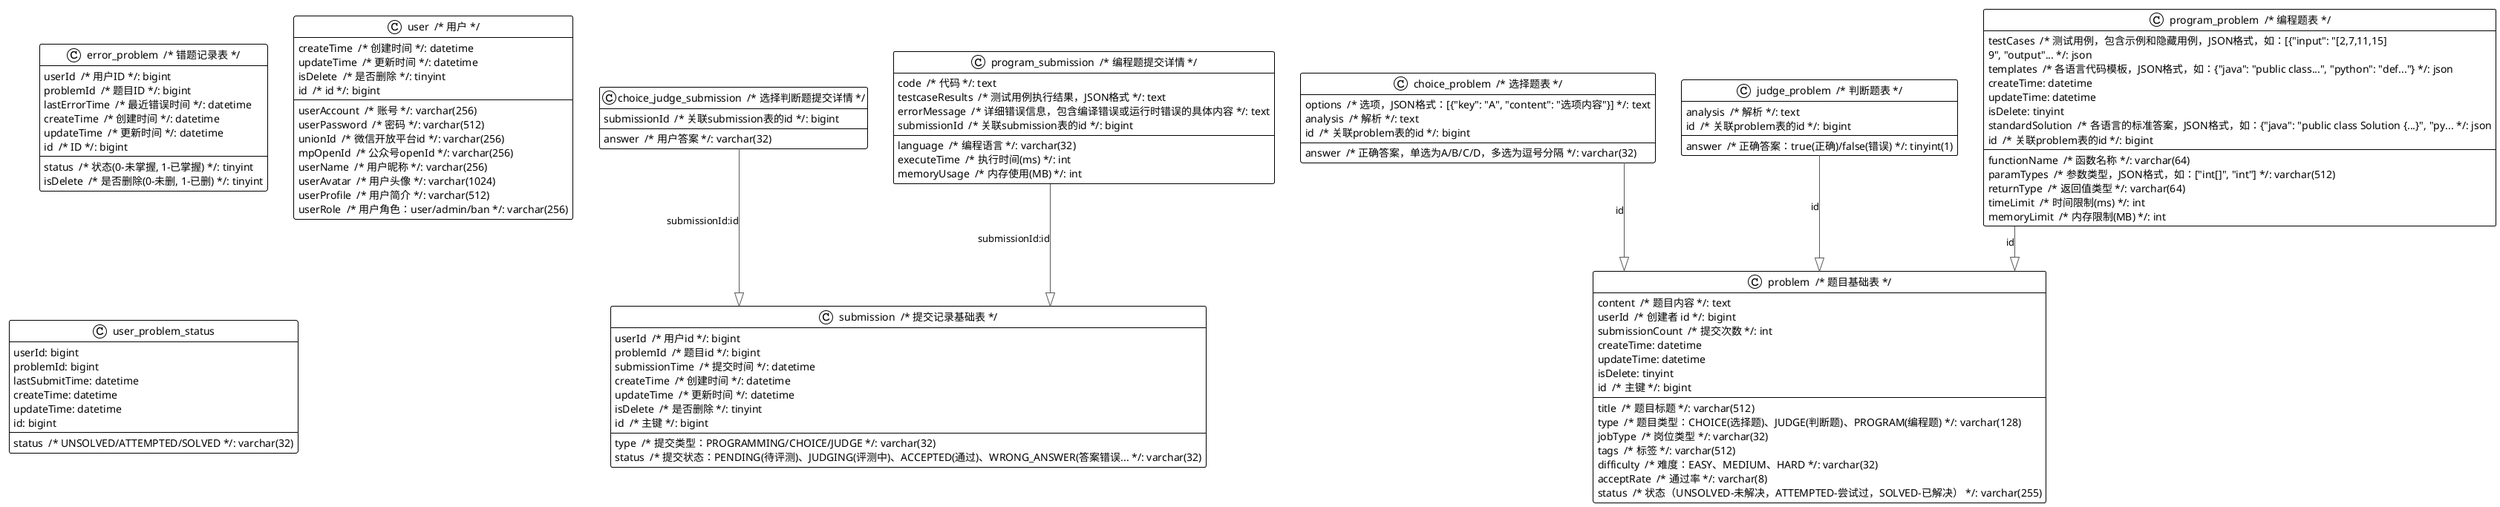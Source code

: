 @startuml

!theme plain
top to bottom direction
skinparam linetype ortho

class node3 as "choice_judge_submission  /* 选择判断题提交详情 */" {
   answer  /* 用户答案 */: varchar(32)
   submissionId  /* 关联submission表的id */: bigint
}
class node4 as "choice_problem  /* 选择题表 */" {
   options  /* 选项，JSON格式：[{"key": "A", "content": "选项内容"}] */: text
   answer  /* 正确答案，单选为A/B/C/D，多选为逗号分隔 */: varchar(32)
   analysis  /* 解析 */: text
   id  /* 关联problem表的id */: bigint
}
class node5 as "error_problem  /* 错题记录表 */" {
   userId  /* 用户ID */: bigint
   problemId  /* 题目ID */: bigint
   lastErrorTime  /* 最近错误时间 */: datetime
   status  /* 状态(0-未掌握, 1-已掌握) */: tinyint
   createTime  /* 创建时间 */: datetime
   updateTime  /* 更新时间 */: datetime
   isDelete  /* 是否删除(0-未删, 1-已删) */: tinyint
   id  /* ID */: bigint
}
class node6 as "judge_problem  /* 判断题表 */" {
   answer  /* 正确答案：true(正确)/false(错误) */: tinyint(1)
   analysis  /* 解析 */: text
   id  /* 关联problem表的id */: bigint
}
class node1 as "problem  /* 题目基础表 */" {
   title  /* 题目标题 */: varchar(512)
   content  /* 题目内容 */: text
   type  /* 题目类型：CHOICE(选择题)、JUDGE(判断题)、PROGRAM(编程题) */: varchar(128)
   jobType  /* 岗位类型 */: varchar(32)
   tags  /* 标签 */: varchar(512)
   difficulty  /* 难度：EASY、MEDIUM、HARD */: varchar(32)
   userId  /* 创建者 id */: bigint
   acceptRate  /* 通过率 */: varchar(8)
   submissionCount  /* 提交次数 */: int
   createTime: datetime
   updateTime: datetime
   isDelete: tinyint
   status  /* 状态（UNSOLVED-未解决，ATTEMPTED-尝试过，SOLVED-已解决） */: varchar(255)
   id  /* 主键 */: bigint
}
class node9 as "program_problem  /* 编程题表 */" {
   functionName  /* 函数名称 */: varchar(64)
   paramTypes  /* 参数类型，JSON格式，如：["int[]", "int"] */: varchar(512)
   returnType  /* 返回值类型 */: varchar(64)
   testCases  /* 测试用例，包含示例和隐藏用例，JSON格式，如：[{"input": "[2,7,11,15]\n9", "output"... */: json
   templates  /* 各语言代码模板，JSON格式，如：{"java": "public class...", "python": "def..."} */: json
   timeLimit  /* 时间限制(ms) */: int
   memoryLimit  /* 内存限制(MB) */: int
   createTime: datetime
   updateTime: datetime
   isDelete: tinyint
   standardSolution  /* 各语言的标准答案，JSON格式，如：{"java": "public class Solution {...}", "py... */: json
   id  /* 关联problem表的id */: bigint
}
class node0 as "program_submission  /* 编程题提交详情 */" {
   language  /* 编程语言 */: varchar(32)
   code  /* 代码 */: text
   executeTime  /* 执行时间(ms) */: int
   memoryUsage  /* 内存使用(MB) */: int
   testcaseResults  /* 测试用例执行结果，JSON格式 */: text
   errorMessage  /* 详细错误信息，包含编译错误或运行时错误的具体内容 */: text
   submissionId  /* 关联submission表的id */: bigint
}
class node2 as "submission  /* 提交记录基础表 */" {
   userId  /* 用户id */: bigint
   problemId  /* 题目id */: bigint
   type  /* 提交类型：PROGRAMMING/CHOICE/JUDGE */: varchar(32)
   submissionTime  /* 提交时间 */: datetime
   createTime  /* 创建时间 */: datetime
   updateTime  /* 更新时间 */: datetime
   isDelete  /* 是否删除 */: tinyint
   status  /* 提交状态：PENDING(待评测)、JUDGING(评测中)、ACCEPTED(通过)、WRONG_ANSWER(答案错误... */: varchar(32)
   id  /* 主键 */: bigint
}
class node7 as "user  /* 用户 */" {
   userAccount  /* 账号 */: varchar(256)
   userPassword  /* 密码 */: varchar(512)
   unionId  /* 微信开放平台id */: varchar(256)
   mpOpenId  /* 公众号openId */: varchar(256)
   userName  /* 用户昵称 */: varchar(256)
   userAvatar  /* 用户头像 */: varchar(1024)
   userProfile  /* 用户简介 */: varchar(512)
   userRole  /* 用户角色：user/admin/ban */: varchar(256)
   createTime  /* 创建时间 */: datetime
   updateTime  /* 更新时间 */: datetime
   isDelete  /* 是否删除 */: tinyint
   id  /* id */: bigint
}
class user_problem_status {
   userId: bigint
   problemId: bigint
   status  /* UNSOLVED/ATTEMPTED/SOLVED */: varchar(32)
   lastSubmitTime: datetime
   createTime: datetime
   updateTime: datetime
   id: bigint
}

node3                -[#595959,plain]-^  node2               : "submissionId:id"
node4                -[#595959,plain]-^  node1               : "id"
node6                -[#595959,plain]-^  node1               : "id"
node9                -[#595959,plain]-^  node1               : "id"
node0                -[#595959,plain]-^  node2               : "submissionId:id"
@enduml
